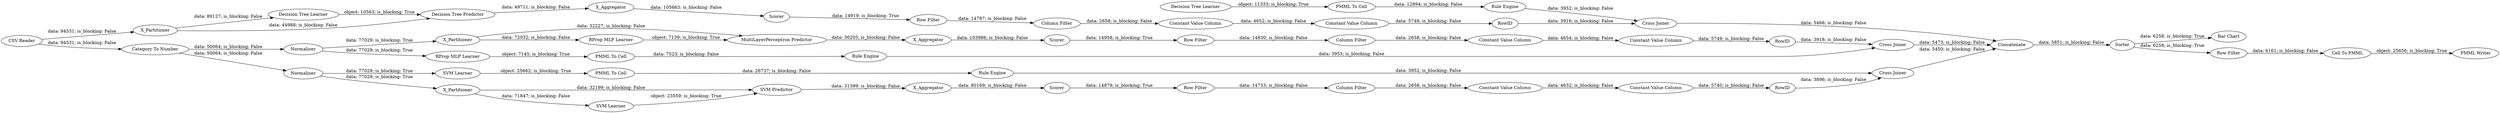 digraph {
	"7752123779156224773_32" [label="SVM Predictor"]
	"380015543233068899_290" [label="Constant Value Column"]
	"7752123779156224773_39" [label="Cross Joiner"]
	"380015543233068899_294" [label="Column Filter"]
	"6358694543372523756_39" [label=Scorer]
	"8693304283838615411_34" [label="Rule Engine"]
	"2051886554959042683_62" [label="CSV Reader"]
	"-7193297332672260068_9" [label="Row Filter"]
	"-7193297332672260068_292" [label="Constant Value Column"]
	"7752123779156224773_31" [label="SVM Learner"]
	"8693304283838615411_28" [label="PMML To Cell"]
	"-8889322646483351981_2" [label=X_Partitioner]
	"-115790162378986552_292" [label="Constant Value Column"]
	"-8889322646483351981_7" [label=X_Aggregator]
	"2051886554959042683_52" [label=Sorter]
	"2051886554959042683_59" [label="Bar Chart"]
	"-115790162378986552_294" [label="Column Filter"]
	"6358694543372523756_2" [label=X_Partitioner]
	"2051886554959042683_61" [label="PMML Writer"]
	"-5381663189784513270_34" [label="Rule Engine"]
	"-115790162378986552_293" [label=RowID]
	"-7193297332672260068_294" [label="Column Filter"]
	"-7193297332672260068_293" [label=RowID]
	"-7193297332672260068_290" [label="Constant Value Column"]
	"-8889322646483351981_39" [label=Normalizer]
	"-5381663189784513270_22" [label="PMML To Cell"]
	"6358694543372523756_31" [label="Decision Tree Learner"]
	"2051886554959042683_54" [label="Cell To PMML"]
	"-8889322646483351981_32" [label="MultiLayerPerceptron Predictor"]
	"6358694543372523756_38" [label="Cross Joiner"]
	"2051886554959042683_58" [label="Category To Number"]
	"-5381663189784513270_35" [label="RProp MLP Learner"]
	"380015543233068899_292" [label="Constant Value Column"]
	"7752123779156224773_7" [label=X_Aggregator]
	"-8889322646483351981_31" [label="RProp MLP Learner"]
	"6358694543372523756_7" [label=X_Aggregator]
	"4996199959445565968_33" [label="SVM Learner"]
	"4996199959445565968_35" [label="Rule Engine"]
	"2051886554959042683_60" [label=Concatenate]
	"380015543233068899_9" [label="Row Filter"]
	"7752123779156224773_40" [label=Normalizer]
	"380015543233068899_293" [label=RowID]
	"6358694543372523756_32" [label="Decision Tree Predictor"]
	"-115790162378986552_9" [label="Row Filter"]
	"-8889322646483351981_38" [label="Cross Joiner"]
	"4996199959445565968_34" [label="PMML To Cell"]
	"8693304283838615411_33" [label="Decision Tree Learner"]
	"7752123779156224773_2" [label=X_Partitioner]
	"-115790162378986552_290" [label="Constant Value Column"]
	"7752123779156224773_41" [label=Scorer]
	"-8889322646483351981_40" [label=Scorer]
	"2051886554959042683_53" [label="Row Filter"]
	"-8889322646483351981_40" -> "-115790162378986552_9" [label="data: 14958; is_blocking: True"]
	"6358694543372523756_38" -> "2051886554959042683_60" [label="data: 5468; is_blocking: False"]
	"6358694543372523756_31" -> "6358694543372523756_32" [label="object: 10563; is_blocking: True"]
	"380015543233068899_293" -> "6358694543372523756_38" [label="data: 3916; is_blocking: False"]
	"-115790162378986552_292" -> "-115790162378986552_293" [label="data: 5749; is_blocking: False"]
	"7752123779156224773_2" -> "7752123779156224773_32" [label="data: 32199; is_blocking: False"]
	"-7193297332672260068_293" -> "7752123779156224773_39" [label="data: 3896; is_blocking: False"]
	"-8889322646483351981_39" -> "-8889322646483351981_2" [label="data: 77029; is_blocking: True"]
	"7752123779156224773_2" -> "7752123779156224773_31" [label="data: 71847; is_blocking: False"]
	"7752123779156224773_39" -> "2051886554959042683_60" [label="data: 5450; is_blocking: False"]
	"6358694543372523756_2" -> "6358694543372523756_32" [label="data: 44988; is_blocking: False"]
	"2051886554959042683_54" -> "2051886554959042683_61" [label="object: 25656; is_blocking: True"]
	"2051886554959042683_58" -> "-8889322646483351981_39" [label="data: 50064; is_blocking: False"]
	"-7193297332672260068_9" -> "-7193297332672260068_294" [label="data: 14753; is_blocking: False"]
	"-5381663189784513270_34" -> "-8889322646483351981_38" [label="data: 3953; is_blocking: False"]
	"-8889322646483351981_2" -> "-8889322646483351981_31" [label="data: 72032; is_blocking: False"]
	"-7193297332672260068_292" -> "-7193297332672260068_293" [label="data: 5740; is_blocking: False"]
	"-115790162378986552_9" -> "-115790162378986552_294" [label="data: 14830; is_blocking: False"]
	"6358694543372523756_7" -> "6358694543372523756_39" [label="data: 105663; is_blocking: False"]
	"380015543233068899_294" -> "380015543233068899_290" [label="data: 2658; is_blocking: False"]
	"4996199959445565968_35" -> "7752123779156224773_39" [label="data: 3952; is_blocking: False"]
	"-115790162378986552_294" -> "-115790162378986552_290" [label="data: 2658; is_blocking: False"]
	"-8889322646483351981_39" -> "-5381663189784513270_35" [label="data: 77029; is_blocking: True"]
	"380015543233068899_9" -> "380015543233068899_294" [label="data: 14787; is_blocking: False"]
	"8693304283838615411_34" -> "6358694543372523756_38" [label="data: 3952; is_blocking: False"]
	"6358694543372523756_39" -> "380015543233068899_9" [label="data: 14919; is_blocking: True"]
	"7752123779156224773_7" -> "7752123779156224773_41" [label="data: 80169; is_blocking: False"]
	"-8889322646483351981_31" -> "-8889322646483351981_32" [label="object: 7139; is_blocking: True"]
	"2051886554959042683_53" -> "2051886554959042683_54" [label="data: 6161; is_blocking: False"]
	"380015543233068899_290" -> "380015543233068899_292" [label="data: 4652; is_blocking: False"]
	"7752123779156224773_40" -> "7752123779156224773_2" [label="data: 77029; is_blocking: True"]
	"-7193297332672260068_290" -> "-7193297332672260068_292" [label="data: 4632; is_blocking: False"]
	"2051886554959042683_62" -> "2051886554959042683_58" [label="data: 94531; is_blocking: False"]
	"-115790162378986552_293" -> "-8889322646483351981_38" [label="data: 3918; is_blocking: False"]
	"7752123779156224773_40" -> "4996199959445565968_33" [label="data: 77029; is_blocking: True"]
	"-8889322646483351981_38" -> "2051886554959042683_60" [label="data: 5473; is_blocking: False"]
	"-8889322646483351981_32" -> "-8889322646483351981_7" [label="data: 36205; is_blocking: False"]
	"2051886554959042683_52" -> "2051886554959042683_53" [label="data: 6258; is_blocking: True"]
	"7752123779156224773_32" -> "7752123779156224773_7" [label="data: 31399; is_blocking: False"]
	"7752123779156224773_31" -> "7752123779156224773_32" [label="object: 23559; is_blocking: True"]
	"4996199959445565968_33" -> "4996199959445565968_34" [label="object: 25662; is_blocking: True"]
	"8693304283838615411_33" -> "8693304283838615411_28" [label="object: 11333; is_blocking: True"]
	"2051886554959042683_58" -> "7752123779156224773_40" [label="data: 50064; is_blocking: False"]
	"-5381663189784513270_35" -> "-5381663189784513270_22" [label="object: 7145; is_blocking: True"]
	"-115790162378986552_290" -> "-115790162378986552_292" [label="data: 4654; is_blocking: False"]
	"-8889322646483351981_7" -> "-8889322646483351981_40" [label="data: 103986; is_blocking: False"]
	"6358694543372523756_2" -> "6358694543372523756_31" [label="data: 89127; is_blocking: False"]
	"-7193297332672260068_294" -> "-7193297332672260068_290" [label="data: 2658; is_blocking: False"]
	"4996199959445565968_34" -> "4996199959445565968_35" [label="data: 26737; is_blocking: False"]
	"-5381663189784513270_22" -> "-5381663189784513270_34" [label="data: 7523; is_blocking: False"]
	"380015543233068899_292" -> "380015543233068899_293" [label="data: 5748; is_blocking: False"]
	"-8889322646483351981_2" -> "-8889322646483351981_32" [label="data: 32227; is_blocking: False"]
	"8693304283838615411_28" -> "8693304283838615411_34" [label="data: 12894; is_blocking: False"]
	"2051886554959042683_60" -> "2051886554959042683_52" [label="data: 5851; is_blocking: False"]
	"2051886554959042683_62" -> "6358694543372523756_2" [label="data: 94531; is_blocking: False"]
	"7752123779156224773_41" -> "-7193297332672260068_9" [label="data: 14879; is_blocking: True"]
	"6358694543372523756_32" -> "6358694543372523756_7" [label="data: 49711; is_blocking: False"]
	"2051886554959042683_52" -> "2051886554959042683_59" [label="data: 6258; is_blocking: True"]
	rankdir=LR
}
